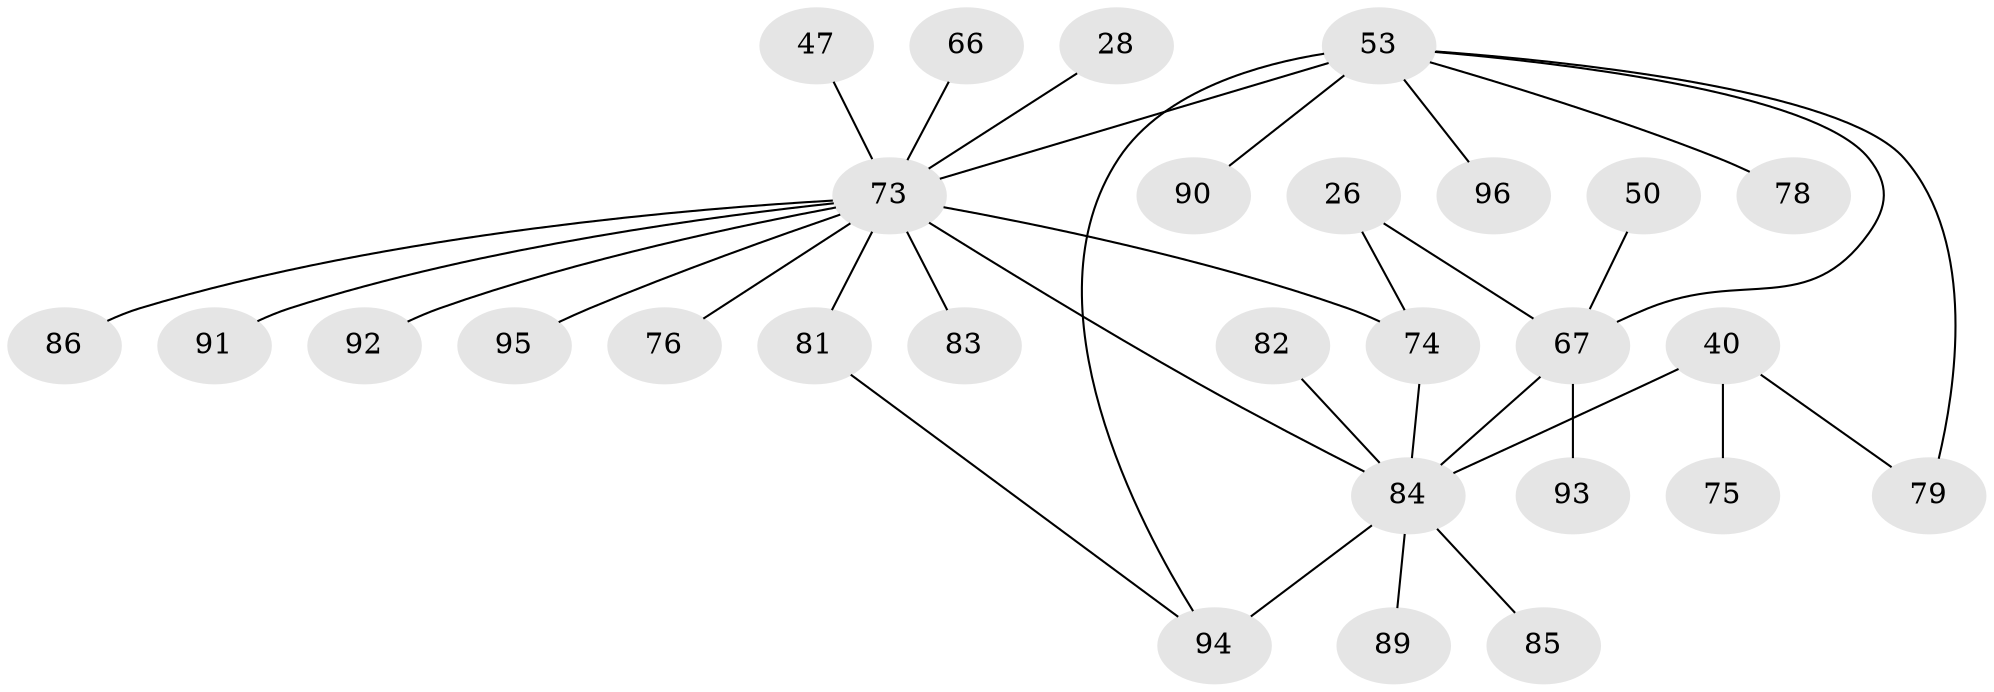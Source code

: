 // original degree distribution, {7: 0.03125, 4: 0.14583333333333334, 1: 0.3125, 3: 0.14583333333333334, 2: 0.3333333333333333, 6: 0.020833333333333332, 5: 0.010416666666666666}
// Generated by graph-tools (version 1.1) at 2025/45/03/04/25 21:45:24]
// undirected, 28 vertices, 33 edges
graph export_dot {
graph [start="1"]
  node [color=gray90,style=filled];
  26 [super="+15"];
  28;
  40 [super="+29"];
  47;
  50;
  53 [super="+6+5+30+27+33+24"];
  66 [super="+38"];
  67 [super="+58+13"];
  73 [super="+20+69+51"];
  74 [super="+56"];
  75 [super="+42+52+60"];
  76;
  78;
  79;
  81 [super="+55"];
  82;
  83 [super="+80"];
  84 [super="+64+68"];
  85 [super="+65"];
  86 [super="+77"];
  89;
  90;
  91 [super="+32"];
  92;
  93 [super="+22+87"];
  94 [super="+49+72+88"];
  95 [super="+23"];
  96 [super="+39+59+63"];
  26 -- 74 [weight=2];
  26 -- 67;
  28 -- 73;
  40 -- 79;
  40 -- 75;
  40 -- 84 [weight=3];
  47 -- 73 [weight=2];
  50 -- 67;
  53 -- 67 [weight=2];
  53 -- 90;
  53 -- 79;
  53 -- 78;
  53 -- 73 [weight=3];
  53 -- 96;
  53 -- 94;
  66 -- 73;
  67 -- 84 [weight=2];
  67 -- 93;
  73 -- 76;
  73 -- 81 [weight=3];
  73 -- 92;
  73 -- 84 [weight=3];
  73 -- 95;
  73 -- 91;
  73 -- 86;
  73 -- 83;
  73 -- 74;
  74 -- 84;
  81 -- 94;
  82 -- 84;
  84 -- 89;
  84 -- 94 [weight=2];
  84 -- 85;
}
